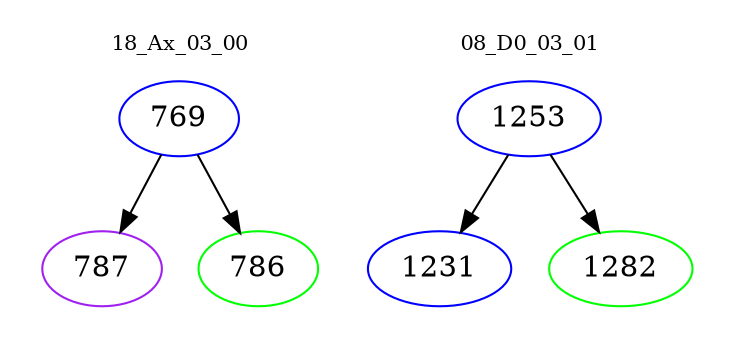 digraph{
subgraph cluster_0 {
color = white
label = "18_Ax_03_00";
fontsize=10;
T0_769 [label="769", color="blue"]
T0_769 -> T0_787 [color="black"]
T0_787 [label="787", color="purple"]
T0_769 -> T0_786 [color="black"]
T0_786 [label="786", color="green"]
}
subgraph cluster_1 {
color = white
label = "08_D0_03_01";
fontsize=10;
T1_1253 [label="1253", color="blue"]
T1_1253 -> T1_1231 [color="black"]
T1_1231 [label="1231", color="blue"]
T1_1253 -> T1_1282 [color="black"]
T1_1282 [label="1282", color="green"]
}
}
